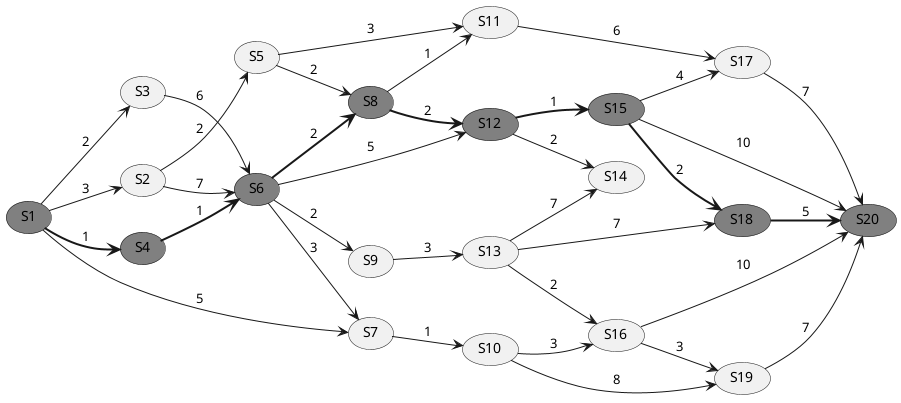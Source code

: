 @startuml
skinparam monochrome true
left to right direction

'title Graph 7\nmin. cost = 14

(S1)    #Grey
(S1) --> (S2) : 3
(S1) --> (S3) : 2
(S1) ==> (S4) : 1
(S1) --> (S7) : 5

(S2) --> (S5) : 2
(S2) --> (S6) : 7

(S3) --> (S6) : 6

(S4)    #Grey
(S4) ==> (S6) : 1

(S5) --> (S8) : 2
(S5) --> (S11) : 3

(S6)    #Grey
(S6) --> (S7) : 3
(S6) ==> (S8) : 2
(S6) --> (S9) : 2
(S6) --> (S12) : 5

(S7) --> (S10) : 1

(S8)    #Grey
(S8) --> (S11) : 1
(S8) ==> (S12) : 2

(S9) --> (S13) : 3

(S10) --> (S16) : 3
(S10) --> (S19) : 8

(S11) --> (S17) : 6

(S12)   #Grey
(S12) --> (S14) : 2
(S12) ==> (S15) : 1

(S13) --> (S14) : 7
(S13) --> (S16) : 2
(S13) --> (S18) : 7

(S15)   #Grey
(S15) --> (S17) : 4
(S15) ==> (S18) : 2
(S15) --> (S20) : 10

(S16) --> (S19) : 3
(S16) --> (S20) : 10

(S17) --> (S20) : 7

(S18)   #Grey
(S18) ==> (S20) : 5
(S19) --> (S20) : 7

(S20)   #Grey
@enduml
